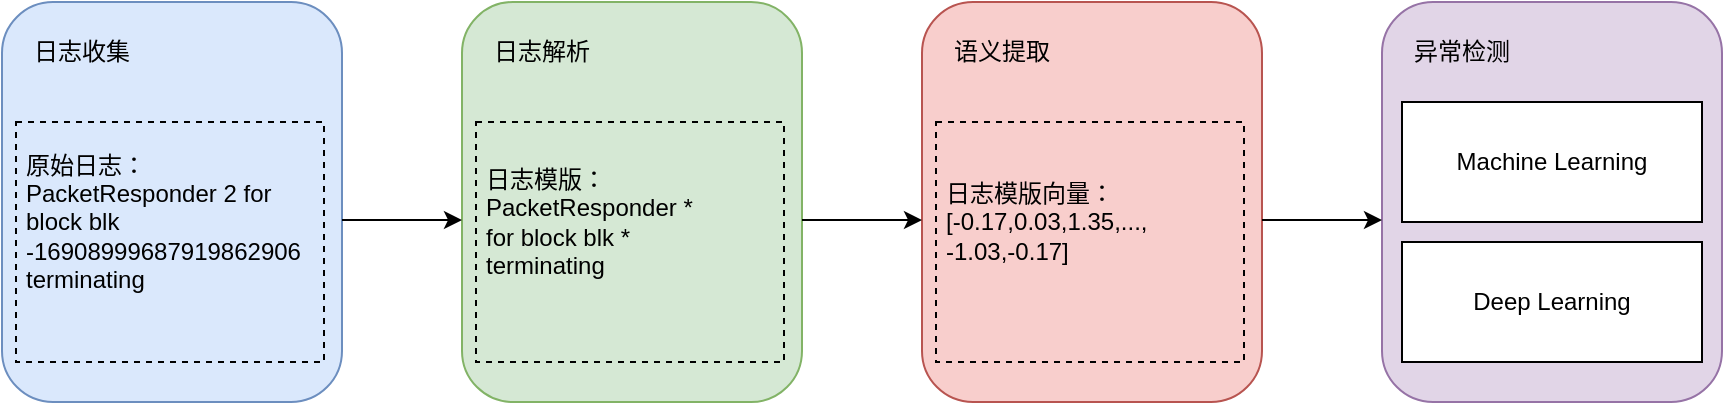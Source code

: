 <mxfile version="23.1.6" type="github">
  <diagram name="第 1 页" id="xBWFfz1G4BuNmxcYdMNe">
    <mxGraphModel dx="1562" dy="858" grid="1" gridSize="10" guides="1" tooltips="1" connect="1" arrows="1" fold="1" page="1" pageScale="1" pageWidth="827" pageHeight="1169" math="0" shadow="0">
      <root>
        <mxCell id="0" />
        <mxCell id="1" parent="0" />
        <mxCell id="C-VIIlLOdMcTwQJin5L--1" value="" style="rounded=1;whiteSpace=wrap;html=1;fillColor=#dae8fc;strokeColor=#6c8ebf;" vertex="1" parent="1">
          <mxGeometry x="150" y="320" width="170" height="200" as="geometry" />
        </mxCell>
        <mxCell id="C-VIIlLOdMcTwQJin5L--9" value="日志收集" style="text;html=1;align=center;verticalAlign=middle;whiteSpace=wrap;rounded=0;" vertex="1" parent="1">
          <mxGeometry x="160" y="330" width="60" height="30" as="geometry" />
        </mxCell>
        <mxCell id="C-VIIlLOdMcTwQJin5L--10" value="" style="rounded=0;whiteSpace=wrap;html=1;dashed=1;fillColor=none;" vertex="1" parent="1">
          <mxGeometry x="157" y="380" width="154" height="120" as="geometry" />
        </mxCell>
        <mxCell id="C-VIIlLOdMcTwQJin5L--11" value="原始日志：PacketResponder 2 for block blk -16908999687919862906 terminating" style="text;html=1;align=left;verticalAlign=middle;whiteSpace=wrap;rounded=0;" vertex="1" parent="1">
          <mxGeometry x="160" y="390" width="120" height="80" as="geometry" />
        </mxCell>
        <mxCell id="C-VIIlLOdMcTwQJin5L--12" value="" style="rounded=1;whiteSpace=wrap;html=1;fillColor=#d5e8d4;strokeColor=#82b366;" vertex="1" parent="1">
          <mxGeometry x="380" y="320" width="170" height="200" as="geometry" />
        </mxCell>
        <mxCell id="C-VIIlLOdMcTwQJin5L--13" value="日志解析" style="text;html=1;align=center;verticalAlign=middle;whiteSpace=wrap;rounded=0;" vertex="1" parent="1">
          <mxGeometry x="390" y="330" width="60" height="30" as="geometry" />
        </mxCell>
        <mxCell id="C-VIIlLOdMcTwQJin5L--14" value="" style="rounded=0;whiteSpace=wrap;html=1;dashed=1;fillColor=none;" vertex="1" parent="1">
          <mxGeometry x="387" y="380" width="154" height="120" as="geometry" />
        </mxCell>
        <mxCell id="C-VIIlLOdMcTwQJin5L--15" value="日志模版：PacketResponder * for block blk * terminating" style="text;html=1;align=left;verticalAlign=middle;whiteSpace=wrap;rounded=0;" vertex="1" parent="1">
          <mxGeometry x="390" y="390" width="120" height="80" as="geometry" />
        </mxCell>
        <mxCell id="C-VIIlLOdMcTwQJin5L--16" value="" style="rounded=1;whiteSpace=wrap;html=1;fillColor=#f8cecc;strokeColor=#b85450;" vertex="1" parent="1">
          <mxGeometry x="610" y="320" width="170" height="200" as="geometry" />
        </mxCell>
        <mxCell id="C-VIIlLOdMcTwQJin5L--17" value="语义提取" style="text;html=1;align=center;verticalAlign=middle;whiteSpace=wrap;rounded=0;" vertex="1" parent="1">
          <mxGeometry x="620" y="330" width="60" height="30" as="geometry" />
        </mxCell>
        <mxCell id="C-VIIlLOdMcTwQJin5L--18" value="" style="rounded=0;whiteSpace=wrap;html=1;dashed=1;fillColor=none;" vertex="1" parent="1">
          <mxGeometry x="617" y="380" width="154" height="120" as="geometry" />
        </mxCell>
        <mxCell id="C-VIIlLOdMcTwQJin5L--19" value="日志模版向量：[-0.17,0.03,1.35,...,&lt;br&gt;-1.03,-0.17]" style="text;html=1;align=left;verticalAlign=middle;whiteSpace=wrap;rounded=0;" vertex="1" parent="1">
          <mxGeometry x="620" y="390" width="120" height="80" as="geometry" />
        </mxCell>
        <mxCell id="C-VIIlLOdMcTwQJin5L--20" value="" style="rounded=1;whiteSpace=wrap;html=1;fillColor=#e1d5e7;strokeColor=#9673a6;" vertex="1" parent="1">
          <mxGeometry x="840" y="320" width="170" height="200" as="geometry" />
        </mxCell>
        <mxCell id="C-VIIlLOdMcTwQJin5L--21" value="异常检测" style="text;html=1;align=center;verticalAlign=middle;whiteSpace=wrap;rounded=0;" vertex="1" parent="1">
          <mxGeometry x="850" y="330" width="60" height="30" as="geometry" />
        </mxCell>
        <mxCell id="C-VIIlLOdMcTwQJin5L--24" value="Machine Learning" style="rounded=0;whiteSpace=wrap;html=1;" vertex="1" parent="1">
          <mxGeometry x="850" y="370" width="150" height="60" as="geometry" />
        </mxCell>
        <mxCell id="C-VIIlLOdMcTwQJin5L--25" value="Deep Learning" style="rounded=0;whiteSpace=wrap;html=1;" vertex="1" parent="1">
          <mxGeometry x="850" y="440" width="150" height="60" as="geometry" />
        </mxCell>
        <mxCell id="C-VIIlLOdMcTwQJin5L--27" value="" style="endArrow=classic;html=1;rounded=0;" edge="1" parent="1">
          <mxGeometry width="50" height="50" relative="1" as="geometry">
            <mxPoint x="320" y="429" as="sourcePoint" />
            <mxPoint x="380" y="429" as="targetPoint" />
          </mxGeometry>
        </mxCell>
        <mxCell id="C-VIIlLOdMcTwQJin5L--28" value="" style="endArrow=classic;html=1;rounded=0;" edge="1" parent="1">
          <mxGeometry width="50" height="50" relative="1" as="geometry">
            <mxPoint x="550" y="429" as="sourcePoint" />
            <mxPoint x="610" y="429" as="targetPoint" />
          </mxGeometry>
        </mxCell>
        <mxCell id="C-VIIlLOdMcTwQJin5L--29" value="" style="endArrow=classic;html=1;rounded=0;" edge="1" parent="1">
          <mxGeometry width="50" height="50" relative="1" as="geometry">
            <mxPoint x="780" y="429" as="sourcePoint" />
            <mxPoint x="840" y="429" as="targetPoint" />
          </mxGeometry>
        </mxCell>
      </root>
    </mxGraphModel>
  </diagram>
</mxfile>
